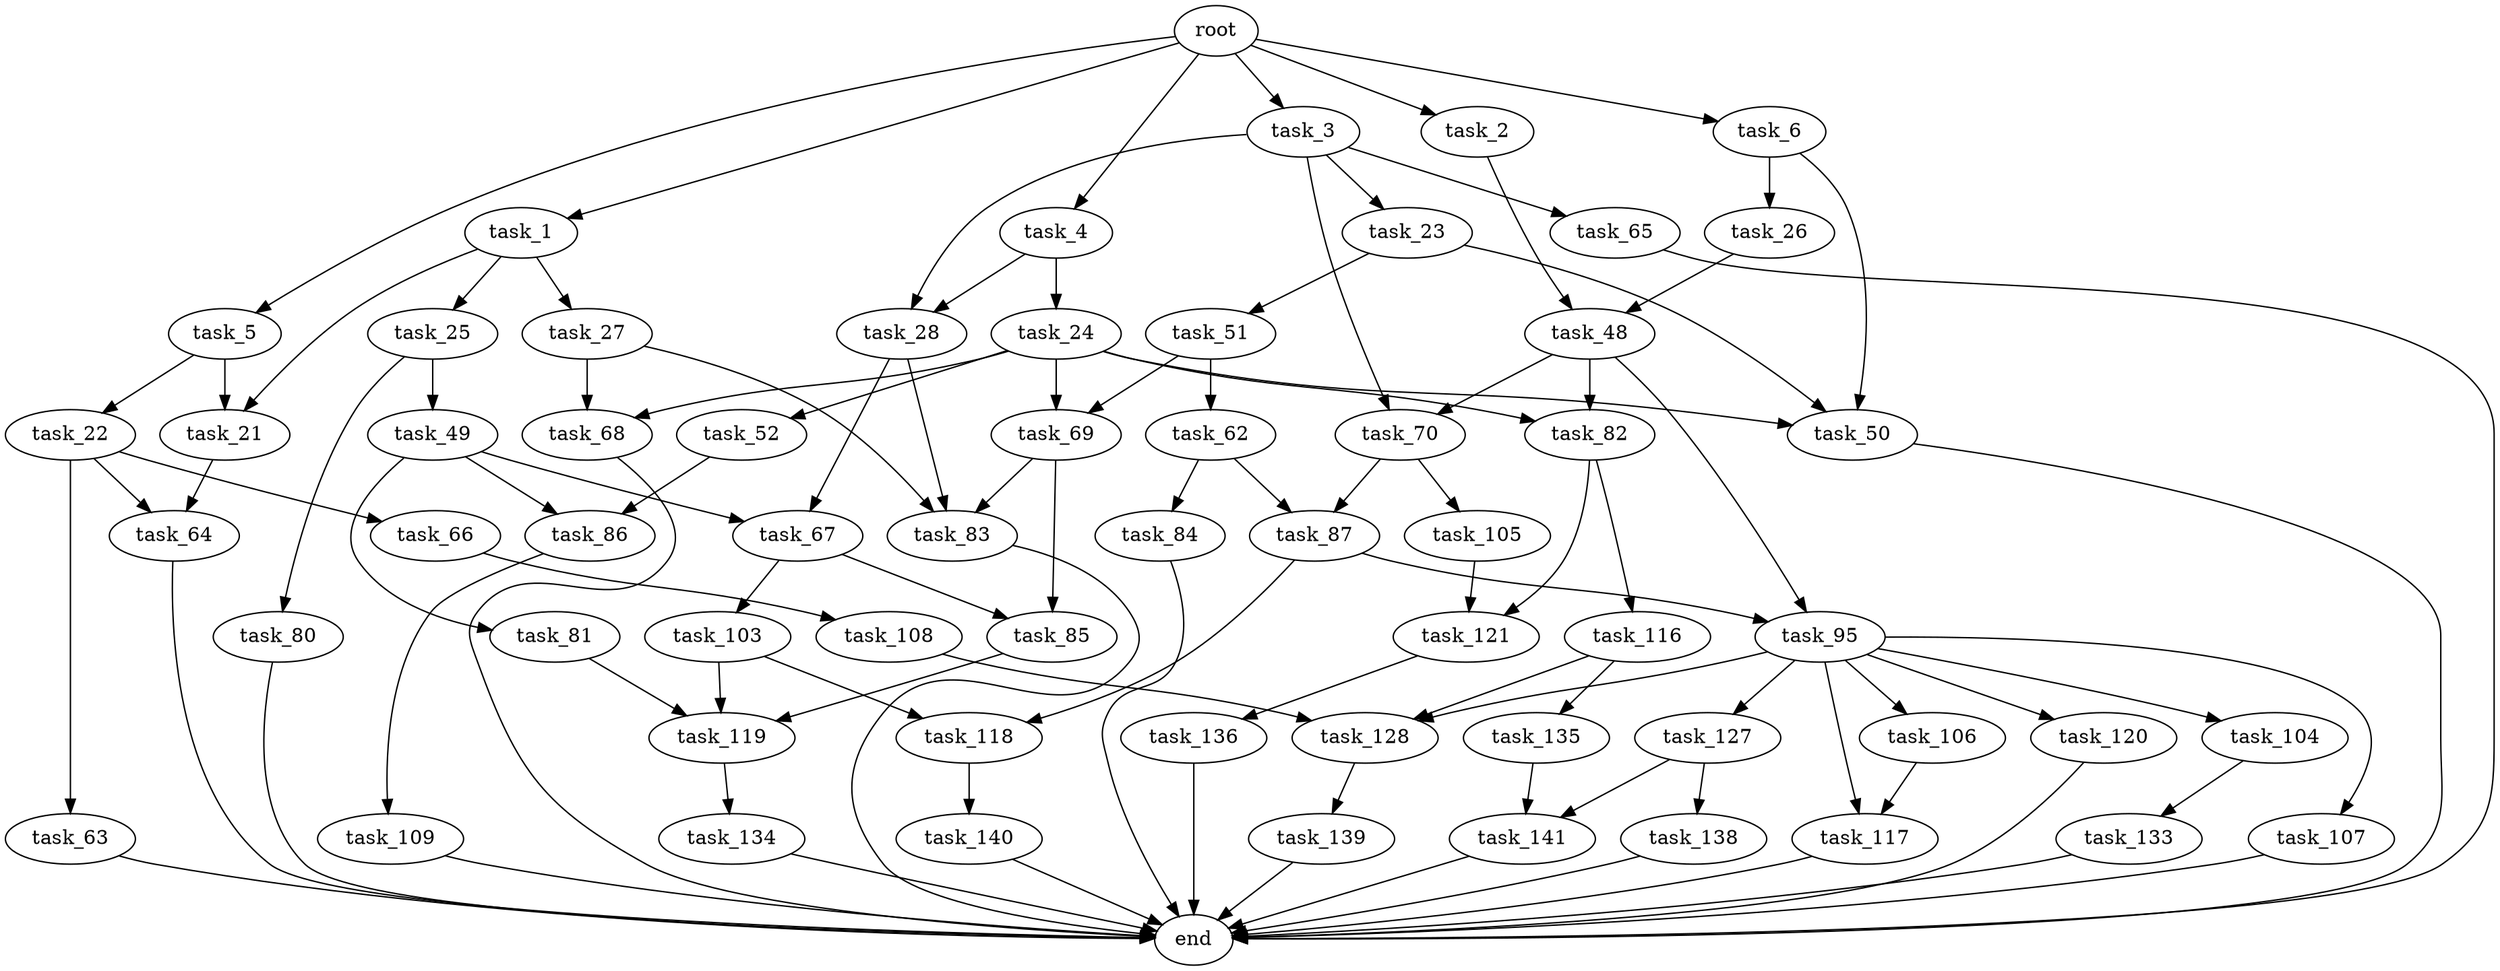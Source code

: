 digraph G {
  root [size="0.000000"];
  task_1 [size="6628162286.000000"];
  task_2 [size="8589934592.000000"];
  task_3 [size="32572971423.000000"];
  task_4 [size="782757789696.000000"];
  task_5 [size="1101737947336.000000"];
  task_6 [size="680525934282.000000"];
  task_21 [size="49731898342.000000"];
  task_22 [size="68719476736.000000"];
  task_23 [size="858121594860.000000"];
  task_24 [size="273858808419.000000"];
  task_25 [size="28991029248.000000"];
  task_26 [size="68719476736.000000"];
  task_27 [size="28007530280.000000"];
  task_28 [size="549755813888.000000"];
  task_48 [size="231928233984.000000"];
  task_49 [size="782757789696.000000"];
  task_50 [size="68719476736.000000"];
  task_51 [size="21490301634.000000"];
  task_52 [size="250101825379.000000"];
  task_62 [size="4655674401.000000"];
  task_63 [size="83427775283.000000"];
  task_64 [size="8856173202.000000"];
  task_65 [size="8589934592.000000"];
  task_66 [size="37984609378.000000"];
  task_67 [size="8589934592.000000"];
  task_68 [size="28991029248.000000"];
  task_69 [size="21181500703.000000"];
  task_70 [size="3851478878.000000"];
  task_80 [size="782757789696.000000"];
  task_81 [size="8589934592.000000"];
  task_82 [size="549755813888.000000"];
  task_83 [size="535928069261.000000"];
  task_84 [size="15468487814.000000"];
  task_85 [size="68719476736.000000"];
  task_86 [size="782757789696.000000"];
  task_87 [size="213227097447.000000"];
  task_95 [size="919980960.000000"];
  task_103 [size="124269524880.000000"];
  task_104 [size="60199585294.000000"];
  task_105 [size="8589934592.000000"];
  task_106 [size="2045744034.000000"];
  task_107 [size="37859078823.000000"];
  task_108 [size="28991029248.000000"];
  task_109 [size="1073741824000.000000"];
  task_116 [size="68719476736.000000"];
  task_117 [size="322816035829.000000"];
  task_118 [size="2554883463.000000"];
  task_119 [size="32022758578.000000"];
  task_120 [size="1107220919990.000000"];
  task_121 [size="1073741824000.000000"];
  task_127 [size="1073741824000.000000"];
  task_128 [size="22068625645.000000"];
  task_133 [size="892925108825.000000"];
  task_134 [size="6059365861.000000"];
  task_135 [size="11509215576.000000"];
  task_136 [size="1239244734532.000000"];
  task_138 [size="549755813888.000000"];
  task_139 [size="1576734776.000000"];
  task_140 [size="134217728000.000000"];
  task_141 [size="13357672254.000000"];
  end [size="0.000000"];

  root -> task_1 [size="1.000000"];
  root -> task_2 [size="1.000000"];
  root -> task_3 [size="1.000000"];
  root -> task_4 [size="1.000000"];
  root -> task_5 [size="1.000000"];
  root -> task_6 [size="1.000000"];
  task_1 -> task_21 [size="301989888.000000"];
  task_1 -> task_25 [size="301989888.000000"];
  task_1 -> task_27 [size="301989888.000000"];
  task_2 -> task_48 [size="33554432.000000"];
  task_3 -> task_23 [size="536870912.000000"];
  task_3 -> task_28 [size="536870912.000000"];
  task_3 -> task_65 [size="536870912.000000"];
  task_3 -> task_70 [size="536870912.000000"];
  task_4 -> task_24 [size="679477248.000000"];
  task_4 -> task_28 [size="679477248.000000"];
  task_5 -> task_21 [size="679477248.000000"];
  task_5 -> task_22 [size="679477248.000000"];
  task_6 -> task_26 [size="679477248.000000"];
  task_6 -> task_50 [size="679477248.000000"];
  task_21 -> task_64 [size="134217728.000000"];
  task_22 -> task_63 [size="134217728.000000"];
  task_22 -> task_64 [size="134217728.000000"];
  task_22 -> task_66 [size="134217728.000000"];
  task_23 -> task_50 [size="679477248.000000"];
  task_23 -> task_51 [size="679477248.000000"];
  task_24 -> task_50 [size="209715200.000000"];
  task_24 -> task_52 [size="209715200.000000"];
  task_24 -> task_68 [size="209715200.000000"];
  task_24 -> task_69 [size="209715200.000000"];
  task_24 -> task_82 [size="209715200.000000"];
  task_25 -> task_49 [size="75497472.000000"];
  task_25 -> task_80 [size="75497472.000000"];
  task_26 -> task_48 [size="134217728.000000"];
  task_27 -> task_68 [size="536870912.000000"];
  task_27 -> task_83 [size="536870912.000000"];
  task_28 -> task_67 [size="536870912.000000"];
  task_28 -> task_83 [size="536870912.000000"];
  task_48 -> task_70 [size="301989888.000000"];
  task_48 -> task_82 [size="301989888.000000"];
  task_48 -> task_95 [size="301989888.000000"];
  task_49 -> task_67 [size="679477248.000000"];
  task_49 -> task_81 [size="679477248.000000"];
  task_49 -> task_86 [size="679477248.000000"];
  task_50 -> end [size="1.000000"];
  task_51 -> task_62 [size="33554432.000000"];
  task_51 -> task_69 [size="33554432.000000"];
  task_52 -> task_86 [size="209715200.000000"];
  task_62 -> task_84 [size="536870912.000000"];
  task_62 -> task_87 [size="536870912.000000"];
  task_63 -> end [size="1.000000"];
  task_64 -> end [size="1.000000"];
  task_65 -> end [size="1.000000"];
  task_66 -> task_108 [size="33554432.000000"];
  task_67 -> task_85 [size="33554432.000000"];
  task_67 -> task_103 [size="33554432.000000"];
  task_68 -> end [size="1.000000"];
  task_69 -> task_83 [size="679477248.000000"];
  task_69 -> task_85 [size="679477248.000000"];
  task_70 -> task_87 [size="411041792.000000"];
  task_70 -> task_105 [size="411041792.000000"];
  task_80 -> end [size="1.000000"];
  task_81 -> task_119 [size="33554432.000000"];
  task_82 -> task_116 [size="536870912.000000"];
  task_82 -> task_121 [size="536870912.000000"];
  task_83 -> end [size="1.000000"];
  task_84 -> end [size="1.000000"];
  task_85 -> task_119 [size="134217728.000000"];
  task_86 -> task_109 [size="679477248.000000"];
  task_87 -> task_95 [size="209715200.000000"];
  task_87 -> task_118 [size="209715200.000000"];
  task_95 -> task_104 [size="75497472.000000"];
  task_95 -> task_106 [size="75497472.000000"];
  task_95 -> task_107 [size="75497472.000000"];
  task_95 -> task_117 [size="75497472.000000"];
  task_95 -> task_120 [size="75497472.000000"];
  task_95 -> task_127 [size="75497472.000000"];
  task_95 -> task_128 [size="75497472.000000"];
  task_103 -> task_118 [size="134217728.000000"];
  task_103 -> task_119 [size="134217728.000000"];
  task_104 -> task_133 [size="134217728.000000"];
  task_105 -> task_121 [size="33554432.000000"];
  task_106 -> task_117 [size="75497472.000000"];
  task_107 -> end [size="1.000000"];
  task_108 -> task_128 [size="75497472.000000"];
  task_109 -> end [size="1.000000"];
  task_116 -> task_128 [size="134217728.000000"];
  task_116 -> task_135 [size="134217728.000000"];
  task_117 -> end [size="1.000000"];
  task_118 -> task_140 [size="301989888.000000"];
  task_119 -> task_134 [size="134217728.000000"];
  task_120 -> end [size="1.000000"];
  task_121 -> task_136 [size="838860800.000000"];
  task_127 -> task_138 [size="838860800.000000"];
  task_127 -> task_141 [size="838860800.000000"];
  task_128 -> task_139 [size="411041792.000000"];
  task_133 -> end [size="1.000000"];
  task_134 -> end [size="1.000000"];
  task_135 -> task_141 [size="411041792.000000"];
  task_136 -> end [size="1.000000"];
  task_138 -> end [size="1.000000"];
  task_139 -> end [size="1.000000"];
  task_140 -> end [size="1.000000"];
  task_141 -> end [size="1.000000"];
}
